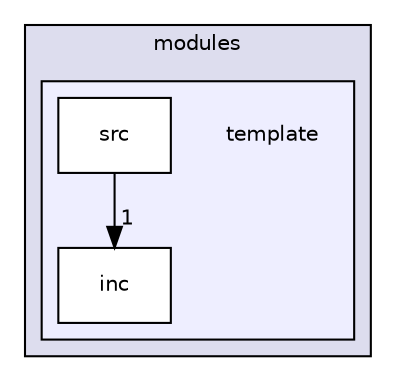 digraph "muju/modules/template" {
  compound=true
  node [ fontsize="10", fontname="Helvetica"];
  edge [ labelfontsize="10", labelfontname="Helvetica"];
  subgraph clusterdir_1ccb7794244f8f401e85482fdb53bfba {
    graph [ bgcolor="#ddddee", pencolor="black", label="modules" fontname="Helvetica", fontsize="10", URL="dir_1ccb7794244f8f401e85482fdb53bfba.html"]
  subgraph clusterdir_8f7b698207ddc50b1d10550dcc474b6d {
    graph [ bgcolor="#eeeeff", pencolor="black", label="" URL="dir_8f7b698207ddc50b1d10550dcc474b6d.html"];
    dir_8f7b698207ddc50b1d10550dcc474b6d [shape=plaintext label="template"];
    dir_1081b5a12e066257d7647e769fd501eb [shape=box label="inc" color="black" fillcolor="white" style="filled" URL="dir_1081b5a12e066257d7647e769fd501eb.html"];
    dir_6ddd291e2d84c7c043d9fc3a96c4e261 [shape=box label="src" color="black" fillcolor="white" style="filled" URL="dir_6ddd291e2d84c7c043d9fc3a96c4e261.html"];
  }
  }
  dir_6ddd291e2d84c7c043d9fc3a96c4e261->dir_1081b5a12e066257d7647e769fd501eb [headlabel="1", labeldistance=1.5 headhref="dir_000104_000103.html"];
}
